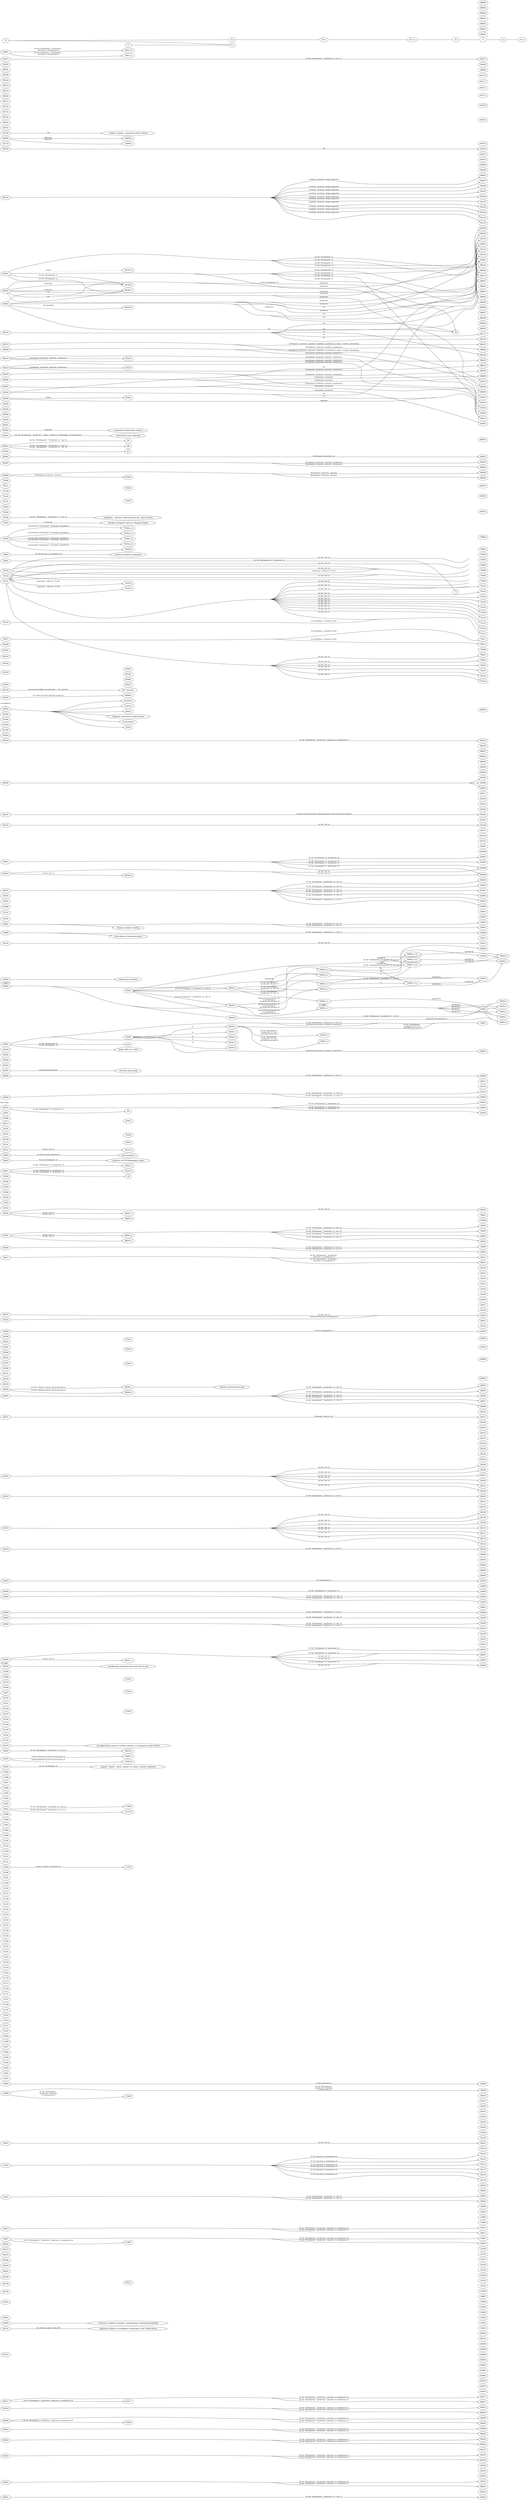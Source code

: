 digraph software {
    rankdir = LR;
    #compound = true;
    concentrate = true; //将具有公共端点的多个边缘合并为单个边缘，并使部分平行的边缘共享其路径的一部分。
    nodesep=0.1;
    ranksep=1;
    edge [arrowsize=.5, fontsize=12, labeldistance = 0, overlap = false; splines = true]


    //节点列表

    "0A002"
"0A018"
"0A501"
"0A502"
"0A503"
"0A504"
"0A505"
"0A521"
"0A602"
"0A604"
"0A606"
"0A614"
"0A617"
"0A919"
"0A978"
"0A979"
"0A980"
"0A981"
"0A982"
"0A983"
"0A988"
"0A998"
"0A999"
"0B501"
"0B505"
"0B521"
"0B602"
"0B604"
"0B606"
"0B614"
"0B617"
"0B999"
"0C521"
"0C606"
"0C617"
"0D001"
"0D501"
"0D505"
"0D521"
"0D602"
"0D604"
"0D606"
"0D614"
"0D617"
"0D999"
"0E001"
"0E501"
"0E502"
"0E504"
"0E505"
"0E521"
"0E602"
"0E604"
"0E606"
"0E614"
"0E617"
"0E982"
"1A001"
"1A002"
"1A003"
"1A004"
"1A005"
"1A006"
"1A007"
"1A008"
"1A101"
"1A102"
"1A202"
"1A225"
"1A226"
"1A227"
"1A231"
"1A290"
"1A607"
"1A613"
"1A984"
"1A985"
"1A995"
"1A999"
"1B001"
"1B002"
"1B003"
"1B018"
"1B101"
"1B102"
"1B115"
"1B116"
"1B117"
"1B118"
"1B119"
"1B201"
"1B225"
"1B226"
"1B228"
"1B229"
"1B230"
"1B231"
"1B232"
"1B233"
"1B234"
"1B607"
"1B608"
"1B613"
"1B999"
"1C001"
"1C002"
"1C003"
"1C004"
"1C005"
"1C006"
"1C007"
"1C008"
"1C009"
"1C010"
"1C011"
"1C012"
"1C018"
"1C101"
"1C102"
"1C107"
"1C111"
"1C116"
"1C117"
"1C118"
"1C202"
"1C210"
"1C216"
"1C225"
"1C226"
"1C227"
"1C228"
"1C229"
"1C230"
"1C231"
"1C232"
"1C233"
"1C234"
"1C235"
"1C236"
"1C237"
"1C239"
"1C240"
"1C241"
"1C298"
"1C350"
"1C351"
"1C353"
"1C354"
"1C355"
"1C395"
"1C607"
"1C608"
"1C980"
"1C982"
"1C983"
"1C984"
"1C988"
"1C990"
"1C991"
"1C992"
"1C995"
"1C996"
"1C997"
"1C998"
"1C999"
"1D001"
"1D002"
"1D003"
"1D018"
"1D101"
"1D103"
"1D201"
"1D390"
"1D607"
"1D608"
"1D613"
"1D993"
"1D999"
"1E001"
"1E002"
"1E101"
"1E102"
"1E103"
"1E104"
"1E201"
"1E202"
"1E203"
"1E350"
"1E351"
"1E355"
"1E607"
"1E608"
"1E613"
"1E994"
"1E998"
"2A001"
"2A101"
"2A225"
"2A226"
"2A290"
"2A291"
"2A983"
"2A984"
"2A991"
"2A992"
"2A993"
"2A994"
"2A999"
"2B001"
"2B002"
"2B003"
"2B004"
"2B005"
"2B006"
"2B007"
"2B008"
"2B009"
"2B018"
"2B104"
"2B105"
"2B109"
"2B116"
"2B117"
"2B119"
"2B120"
"2B121"
"2B122"
"2B201"
"2B204"
"2B206"
"2B207"
"2B209"
"2B225"
"2B226"
"2B227"
"2B228"
"2B229"
"2B230"
"2B231"
"2B232"
"2B233"
"2B350"
"2B351"
"2B352"
"2B991"
"2B992"
"2B993"
"2B996"
"2B997"
"2B998"
"2B999"
"2D001"
"2D002"
"2D003"
"2D018"
"2D101"
"2D201"
"2D202"
"2D290"
"2D351"
"2D983"
"2D984"
"2D991"
"2D992"
"2D993"
"2D994"
"2E001"
"2E002"
"2E003"
"2E018"
"2E101"
"2E201"
"2E290"
"2E301"
"2E983"
"2E984"
"2E991"
"2E993"
"2E994"
"3A001"
"3A002"
"3A003"
"3A101"
"3A201"
"3A225"
"3A226"
"3A227"
"3A228"
"3A229"
"3A230"
"3A231"
"3A232"
"3A233"
"3A234"
"3A611"
"3A980"
"3A981"
"3A991"
"3A992"
"3A999"
"3B001"
"3B002"
"3B611"
"3B991"
"3B992"
"3C001"
"3C002"
"3C003"
"3C004"
"3C005"
"3C006"
"3C992"
"3D001"
"3D002"
"3D003"
"3D004"
"3D005"
"3D101"
"3D201"
"3D202"
"3D611"
"3D980"
"3D991"
"3E001"
"3E002"
"3E003"
"3E101"
"3E102"
"3E201"
"3E202"
"3E611"
"3E980"
"3E991"
"4A001"
"4A003"
"4A004"
"4A101"
"4A102"
"4A611"
"4A980"
"4A994"
"4D001"
"4D980"
"4D993"
"4D994"
"4E001"
"4E980"
"4E992"
"4E993"
"5A001"
"5A002"; "5A002" -> {"5A002.a" "5A002.b" "5A002.c" "5A002.d" "5A002.e"} [arrowhead=none];
"5A003"
"5A004"; "5A004" -> { "5A004.a" "5A004.b" } [arrowhead=none];
"5A101"
"5A611"
"5A980"
"5A991"
"5A992"
"5B001"
"5B002"
"5B991"
"5C991"
"5D001"
"5D002"; "5D002" -> { "5D002.a" "5D002.b" "5D002.c" } [arrowhead=none];
"5D101"
"5D980"
"5D991"
"5D992"
"5E001"; "5E001" -> { "5E001.a" "5E001.b" "5E001.c" "5E001.d" "5E001.e" }[ label = "as" ]; "5E001.a" -> { "5A001" "5D001.a" "5D001.e" } [label = "for the “development”, \n “production” or “use” \n (excluding operation) of"]
"5E002"; "5E002" -> { "5A002" "5A003" "5A004" "5B002" "5D002.a" "5D002.c" } [ label = "for the “development,” “production” or “use” of" ];
"5E101"
"5E980"
"5E991"
"5E992"
"6A001"
"6A002"
"6A003"
"6A004"
"6A005"
"6A006"
"6A007"
"6A008"
"6A102"
"6A103"
"6A107"
"6A108"
"6A202"
"6A203"
"6A205"
"6A225"
"6A226"
"6A611"
"6A991"
"6A992"
"6A993"
"6A994"
"6A995"
"6A996"
"6A997"
"6A998"
"6A999"
"6B002"
"6B004"
"6B007"
"6B008"
"6B108"
"6B619"
"6B995"
"6C002"
"6C004"
"6C005"
"6C992"
"6C994"
"6D001"
"6D002"
"6D003"
"6D102"
"6D103"
"6D201"
"6D619"
"6D991"
"6D992"
"6D993"
"6E001"
"6E002"
"6E003"
"6E101"
"6E201"
"6E202"
"6E619"
"6E991"
"6E992"
"6E993"
"7A001"
"7A002"
"7A003"
"7A004"
"7A005"
"7A006"
"7A008"
"7A101"
"7A102"
"7A103"
"7A104"
"7A105"
"7A106"
"7A107"
"7A115"
"7A116"
"7A117"
"7A611"
"7A994"
"7B001"
"7B002"
"7B003"
"7B101"
"7B102"
"7B103"
"7B611"
"7B994"
"7D001"
"7D002"
"7D003"
"7D004"
"7D005"
"7D101"
"7D102"
"7D103"
"7D611"
"7D994"
"7E001"
"7E002"
"7E003"
"7E004"
"7E101"
"7E102"
"7E104"
"7E611"
"7E994"
"8A001"
"8A002"
"8A018"
"8A609"
"8A620"
"8A992"
"8B001"
"8B609"
"8B620"
"8C001"
"8C609"
"8D001"
"8D002"
"8D609"
"8D620"
"8D992"
"8D999"
"8E001"
"8E002"
"8E609"
"8E620"
"8E992"
"9A001"
"9A002"
"9A003"
"9A004"
"9A005"
"9A006"
"9A007"
"9A008"
"9A009"
"9A010"
"9A011"
"9A012"
"9A018"
"9A101"
"9A102"
"9A103"
"9A104"
"9A105"
"9A106"
"9A107"
"9A108"
"9A109"
"9A110"
"9A111"
"9A115"
"9A116"
"9A117"
"9A118"
"9A119"
"9A120"
"9A515"
"9A604"
"9A610"
"9A619"
"9A620"
"9A980"
"9A990"
"9A991"
"9A992"
"9B001"
"9B002"
"9B003"
"9B004"
"9B005"
"9B006"
"9B007"
"9B008"
"9B009"
"9B010"
"9B104"
"9B105"
"9B106"
"9B115"
"9B116"
"9B117"
"9B515"
"9B604"
"9B610"
"9B619"
"9B620"
"9B990"
"9B991"
"9C110"
"9C610"
"9C619"
"9D001"
"9D002"
"9D003"
"9D004"
"9D005"
"9D018"
"9D101"
"9D103"
"9D104"
"9D105"
"9D515"
"9D604"
"9D610"
"9D619"
"9D620"
"9D990"
"9D991"
"9E001"
"9E002"
"9E003"
"9E018"
"9E101"
"9E102"
"9E515"
"9E604"
"9E610"
"9E619"
"9E620"
"9E990"
"9E991"
"9E993"


//软件关系

"0D001" -> { "0A002" } [label = "for the “development,” “production,” or “use” of"];
"0D501" -> { "0A501" "0B501"} [label = "for the “development,” “production,” operation, or maintenance of"];
"0D505" -> { "0A505" "0B505"} [label = "for the “development,” “production,” operation, or maintenance of "];
"0D521" -> { "significant military or intelligence advantage to the United States"} [label = "Any software subject to the EAR"];
"0D602" -> { "0A602" "0B602" } [label = "for the “development,” “production,” operation or maintenance of"];
"0D604" -> { "0A604" "0B604" } [label = "for the “development,” “production,” operation, or maintenance of"];
"0D606" -> { "0A606" "0B606" "0C606" } [ label = "for the “development,” “production,” operation, or maintenance of"];
"0D614" -> { "0A614" "0B614" } [ label = "for the “development,” “production,” operation, or maintenance of" ];
"0D617" -> { "0A617" "0B617" "0C617" } [ label = "for the “development,” “production,” operation, or maintenance of"];
"0D977" -> { "0A977" } [ label = "for the “development,” “production” or “use” of" ];
"0D999" -> { "neutronic, radiation transport, hydrodynamic calculations/modeling"};
"1D001" -> { "1B001" "1B003" } [ label = "for the “development”, “production” or “use” of"];
"1D002" -> { "organic “matrix”, metal “matrix” or carbon “matrix” laminates" } [label = "for the “development” of" ];
"1D003" -> { "1A004.c" "1A004.d" } [label = "enable equipment to perform the functions of"];
"1D018" -> { "1B018.b" } [ label = "for the “development,” “production,” or “use” of" ];
"1D101" -> { "1B101" "1B102" "1B115" "1B117" "1B118" "1B119" } [label = "for the operation or maintenance of"];
"1D103" -> { "for applications usable in rockets, missiles, or unmanned aerial vehicles" };
"1D201" -> { "1B201" } [ label = "for the “use” of"];
"1D390" -> { "1C350" } [ label = "control or initiate “production” of" ];
"1D607" -> { "1A607" "1B607" "1C607" } [label = "for the “development,” “production,” operation, or maintenance of"];
"1D608" -> { "1B608" "1C608" } [ label = "for the “development,” \n “production,” operation, \n or maintenance of"];
"1D613" -> { "1A613" "1B613"} [ label = "for the “development,” “production,” operation, or maintenance of" ];
"1D993" -> { "1C210.b" "1C990" } [ label = "for the “development,” “production” or “use” of" ];
"1D999" -> { "1B999" } [ label = "for the production of" ];
"2D001" -> { "2D002" } [style = dotted; label = "other than"]; "2D001" -> { "2A001" "2B001" "2B009"} [ label = "for the “development” or “production” of" ]; "2D001" -> { "2A001.c." "2B001" "2B003" "2B009" } [label = "for the “use” of"]
"2D002" -> "coordinating simultaneously more than 4 axes";
"2D003" -> { "2B002" } [ label = "for the operation of"];
"2D018" -> { "2B018" } [ label = "for the “development,” “production,” or “use” of" ];
"2D101" -> { "2B104" "2B105" "2B109" "2B116" "2B117" "2B119" "2B122" } [ label = "for the “use” of" ];
"2D201" -> { "2B204" "2B206" "2B207" "2B209" "2B227" "2B229" } [ label = "for the “use” of"];
"2D202" -> { "2B201" } [ label = "for the “development”, “production” or “use” of" ];
"2D290" -> { "2A290" "2A291"} [ label = "for the “development,” “production,” or “use” of"] ;
"2D351" -> { "2B351" } [ label = "Dedicated “software” for" ];
"2D983" -> { "2A983" } [ label = "for the “development”, “production” or “use” of" ];
"2D984" -> { "2A984" } [ label = "for the “development”, “production” or “use” of" ];
"2D991" -> { "2B991" "2B993" "2B996" "2B997"  "2B998" } [ label = "for the “development”, “production”, or “use” of" ];
"2D992" -> { "2D992.a" "2D992.b"} [ label = "provide “adaptive control” and having both of"]; "2D992.a" -> "flexible manufacturing units";
"2D993" -> { "2A992" "2A993" } [label = " for the “development,” “production,” or “use” of"];
"2D994" -> "2A994" [ label = "for the “development” or “production” of"];
"3D001" -> { "3A001.b" "3A002.h" "3B"} [ label = " for the “development” or “production” of" ];
"3D002" -> { "3B001.a" "3B001.f" "3B002" } [ label = "for the “use” of" ];
"3D003" -> "patterns on EUV-lithography masks" [ label = "for the “development” of"];
"3D004" -> "3A003" [ label = "for the “development” of" ];
"3D005" -> { "microcomputer" } [ label = "to restore normal operation of" ];
"3D101" -> { "3A101.b" } [ label = "for the “use” of" ];
"3D201" -> { "3A225" } [ label = "for the “use” of" ];
"3D202" -> { "3A225" } [ label = "enhance performance exceed level of"];
"3D611" -> { "3A611" "3B611" } [ label = " for the “development,” “production,” \n operation, or maintenance of" ] ; "3D661" -> { "3E611.b" } [label = "for the “development,” “production,” \n operation or maintenance of"]; "3D661" -> { " 3A611.y" } [ label = "for the “production,” “development,” \n operation or maintenance of"]
"3D980" -> { "3A980" "3A981" } [ label = "for the “development,” “production” or “use” of"];
"3D991" -> { "3A991" "3A992" "3B991" "3B992" } [ label = "for the “development,” “production” or “use” of;" ]; "3D991" -> { "3B001.g" "3B001.h"} [ label = " for the “use” of "]
"4D001" -> { "4A001" "4A003" "4A004" "4D" } [ label = "for the “development” or “production” of" ];
"4D980" -> { "4A980" } [ label = "for the “development,” “production” or “use” of "];
"4D993" -> { "real-time processing" } [ label = "automatic generation for" ];
"4D994" -> { "4D001" } [ label = "Other Than" ; style = dotted ]; "4D994" -> { "4A101" "4A994" } [ label = "for the “Development”, “Production”, or “Use” of" ]
"5D001" -> { "5A001"} [ label = "for the “development”, “production” or “use” of" ]; "5D001" -> { "5A001" "5B001" } [ label = "provide characteristics, functions or features of" ]; "5D001" -> { "laser" "Radio QAM over 1024" } [ label = "for the “development” of"];
"5D002.a"-> { "5D002.a.1" "5D002.a.2" "5D002.a.3" } [label = "for the “development,” \n “production” or “use” of"]; "5D002.a.1" -> {"5A002" "5D002.c.1"} [ label = "specified by"];  "5D002.a.2" -> {"5A003" "5D002.c.2"} [ label = "specified by" ]; "5D002.a.3" -> {"5D002.a.3.a" "5D002.a.3.b"}[ label = "as"];  "5D002.a.3.a":e -> { "5A004.a" "5D002.c.3.a":e } [ label = "specified by"]; "5D002.a.3.b":e -> { "5A004.b" "5D002.c.3.b":e } [label = "specified by"]; "5D002.b" -> "5A002.b" [label = "having the characteristics of"]; "5D002.c" -> { "5D002.c.1" "5D002.c.2" "5D002.c.3" } [ label = "having the characteristics of, \n or performing or \n simulating the functions of" ]; "5D002.c.1" -> { "5A002.a" "5A002.c" "5A002.d" "5A002.e" }[ label = "specified by" ]; "5D002.c.2" -> "5A003" [label = "specified by"];  "5D002.c.3" -> { "5D002.c.3.a" "5D002.c.3.b"}[ label = "as"]; "5D002.c.3.a" -> "5A004.a" [label = "specified by"]; "5D002.c.3.b" -> "5A004.b"  [label = "specified by"]; { rank = same; "D.a" "5D002.a" "5D002.b" "5D002.c" };
{ rank = same; "D.a.1" "5D002.a.1" "5D002.a.2" "5D002.a.3" "5D002.c.1" "5D002.c.2" "5D002.c.3"}
{ rank = same; "D.a.1.a" "5D002.a.3.a" "5D002.a.3.b" "5D002.c.3.a" "5D002.c.3.b"}
"5D101" -> { "5A101" } [ label = "for the “use” of" ] ;
"5D980" -> { "interception of communications"}; "5D980" -> "5A980" [ label = "for the “development”, “production”, or “use” of" ]
"5D991" -> { "5A991" "5B991"} [label = "for the “development,” “production” or “use” of" ] ; "5D991" -> "dynamic adaptive routing";
"5D992" -> "Information Security" ; "5D992" -> "5D002" [ label = "not controlled by"; style = dotted ];
"6D001" -> { "6A004" "6A005" "6A008" "6B008"} [label = "for the “development” or “production” of"];
"6D002" -> { "6A002.b" "6A008" "6B008" } [label = "for the “use” of"];
"6D003" -> { "Acoustics" "Cameras" "Optics" "Magnetic and Electric Field Sensors" "Gravimeters" "Radar"};
"6D102" -> { "6A108" } [ label = "for the “use” of"];
"6D103" -> { "for “missiles”" } [ label = "processes post-flight, recorded data, ...  for “missiles”" ];
"6D201" -> { "6A203" } [ label = "to meet or exceed the level of the performance characteristics described in" ];
"6D619" -> { "6B619" } [ label = "for the “development,” “production,” operation or maintenance of" ];
"6D991" -> { "6A002" "6A003" "6A991" "6A996" "6A997" "6A998" } [label = "for the “development”, “production”, or “use” of" ];
"6D992" -> { "6A992" "6A994" "6A995"} [ lable = "for the “development” or “production” of" ];
"6D993" -> { "6D003" } [ label = "not controlled by"; style=dotted]; "6D993" -> "6A999.c" [label = "for seismic intrusion detection systems in" ] ;
"7D001" -> { "7A" } [ label = "for the “development” or “production” of" ];
"7D002" -> { "inertial navigation equipment" } [label = " for the operation or maintenance of"];
"7D003" -> { "7A003" "7A004" "7A008" } ;
"7D004" -> { "7E004.a.2" "7E004.a.3" "7E004.a.5" "7E004.a.6" "7E004.b"} [label = "incorporating “development” “technology” specified by" ];
"7D005" -> { "Satellite Navigation System” Ranging Signals" } [label = "To Decrypt"];
"7D101" -> { "7A001" "7A002" "7A003" "7A004" "7A005" "7A006" "7A101" "7A102" "7A103" "7A104" "7A105" "7A106" "7A107" "7A115" "7A116" "7A117" "7B001" "7B002" "7B003" "7B101" "7B102" "7B103"} [label = "for the “use” of"];
"7D102" -> { "7A103.b" "7A003" "7A103.a"} [label = "Integration  “software”  for the"];
"7D103" -> { "7A117" } [label = "for modelling or  simulation of the"];
"7D611" -> { "7A611" "7B611" } [label = "for modelling or  simulation of the"];
"7D994" -> { "navigation,  airborne communication and  other avionics"} [label = "for the  “development”, “production”, or  “use” of"];
"8D001" -> { "8A" "8B" "8C" } [label = "for the  “Development,”  “Production” or  “use” of"];
"8D002" -> { "underwater noise reduction" } [label = "for the “development”, “production”,  repair,  overhaul or  refurbishing  (re-machining) of"];
"8D609" -> { "8A609" "8B609" "8C609"} [label = "development  production  operation" ];
"8D620" -> { "8A620" "8B620" } [label = "development  production  operation  maintenance" ];
"8D992" -> { "8A992" } [label = "development  production  use" ];
"8D999" -> { "unmanned submersible vehicles"} [label = "operation"];
"9D001" -> { "9A001" "9A002" "9A003" "9A004" "9A012" "9A101"} [ label = "for the “development” of" ]; "9D001" -> "9A101.b" [style = dotted; label = "except" ]; "9D001" -> { "9A106.d" "9A106.e" "9A110" "9A120" "9B" }[label= "for the “development” of"];
"9D002" -> { "9A001" "9A002" "9A003" "9A004" "9A012" "9A101" "9A106.d" "9A106.e" "9A110" "9A120" "9B"} [label= "production"];
"9D003" -> { "9E003.h"} [label = "Incorporating"]; "9D003" -> { "9A001" "9A002" "9A003" "9A106.d" "9A106.e" "9B"} [label = "use"];
"9D004" -> { "9E003" } [label = "testing"]; "9D004" -> { "9A012" } [label= "operation"];
"9D005" -> { "9A004.e" " 9A004.f"} [label = "Operation"];
"9D018" -> { "9A018"} [label = "use"];
"9D101" -> { "9B104" "9B105" "9B106" "9B116" "9B117"} [label = "use"];
"9D103" -> { "9A005" "9A007" "9A009" "9A105" "9A106" "9A107" "9A108" "9A109" "9A116" "9A119"} [label = "modelling  simulation  design integration"];
"9D104" -> { "9A001", "9A012", "9A101"} [label = "use"];
"9D105" -> { "subject to the ITAR" [label = "rockets, missiles,  unmanned aerial vehicles"]} [label = "use"];
"9D515" -> { "9A515" "9B515" } [label = "development  production  operation  installation  maintenance\ n repair  overhaul  refurbishing"];
"9D604" -> { "9A604" "9B604"} [label = "development  production  operation  maintenance"];
"9D610" -> { "9A610" "9B610" "9C610"} [label = "development  production  operation  maintenance"];
"9D619" -> { "9A619" "9B619" "9C619"} [label = "development  production  operation  maintenance"];
"9D620" -> { "9A620" "9B620" } [label = "development  production  operation  maintenance"];
"9D990" -> { "9A990" "9B990" } [label = "development  production"];
"9D991" -> { "9A991" "9B991" } [label = "development  production"];


//大类隐身
"7A" [style = plaintext]
"7A"-> { "7A001" "7A002" "7A003" "7A004" "7A005" "7A006" "7A008" "7A101" "7A102" "7A103" "7A104" "7A105" "7A106" "7A107" "7A115" "7A116" "7A117" "7A611" "7A994"} [arrowhead=none; style="invis"];
"9B" -> { "9B001" "9B002" "9B003" "9B004" "9B005" "9B006" "9B007" "9B008" "9B009" "9B010" "9B104" "9B105" "9B106" "9B115" "9B116" "9B117" "9B515" "9B604" "9B610" "9B619" "9B620" "9B990" "9B991"} [arrowhead=none; style="invis"];


{ rank = same; "D" "0D001" "0D501" "0D505" "0D521" "0D602" "0D604" "0D606" "0D614" "0D617" "0D977" "0D999" "1D001" "1D002" "1D003" "1D018" "1D101" "1D103" "1D201" "1D390" "1D607" "1D608" "1D613" "1D993" "1D999" "2D001" "2D002" "2D003" "2D018" "2D101" "2D201" "2D202" "2D290" "2D351" "2D983" "2D984" "2D991" "2D992" "2D993" "2D994" "3D001" "3D002" "3D003" "3D004" "3D005" "3D101" "3D201" "3D202" "3D611" "3D980" "3D991" "4D001" "4D980" "4D993" "4D994" "5D001" "5D002" "5D101" "5D980" "5D991" "5D992" "6D001" "6D002" "6D003" "6D102" "6D103" "6D201" "6D619" "6D991" "6D992" "6D993" "7D001" "7D002" "7D003" "7D004" "7D005" "7D101" "7D102" "7D103" "7D611" "7D994" "8D001" "8D002" "8D609" "8D620" "8D992" "8D999" "9D001" "9D002" "9D003" "9D004" "9D005" "9D018" "9D101" "9D103" "9D104" "9D105" "9D515" "9D604" "9D610" "9D619" "9D620" "9D990" "9D991"}

{rank = same; "A" "0A001" "0A002" "0A018" "0A505" "0A018" "0A501" "0A502" "0A501" "0A502" "0A504" "0A501" "0A502" "0A503" "0A982" "3A981" "0A504" "0A502" "0A504" "0A919" "0A504" "0A505" "0A018" "0A505" "0A501" "0A505" "1A984" "0A501" "0A505" "0A521" "0A602" "0A919" "0A606" "0A602" "0A606" "0A602" "0A604" "1A984" "1A007" "3A232" "0A919" "0A604" "1A007" "3A232" "1A984" "0A604" "0A606" "0A919" "0A606" "1A004" "0A614" "0A919" "0A614" "9A610" "3A611" "0A614" "0A617" "0A919" "8A620" "0A606" "9A610" "0A617" "0A919" "6A002" "6A003" "6A993" "6A003" "0A977" "0A978" "0A979" "0A980" "0A981" "0A982" "0A983" "3A981" "0A982" "0A983" "0A988" "1A613" "0A988" "0A998" "0A999" "0A501" "0A505" "0A602" "0A604" "9A604" "0A919" "0A604" "0A606" "0A919" "0A606" "0A919" "0A614" "0A617" "0A919" "0A617" "0A606" "0A919" "0A606" "0A919" "0A002" "0A501" "0A505" "0A602" "0A919" "0A602" "0A604" "0A919" "0A604" "0A606" "0A919" "0A606" "0A919" "0A614" "0A617" "0A919" "0A606" "0A977" "0A002" "0A501" "0A502" "0A504" "0A505" "0A602" "0A604" "0A606" "0A614" "0A617" "0A977" "0A982" "0A503" "0A982" "0A503" "1A001" "1A002" "1A202" "9A010" "9A110" "1A002" "1A003" "1A004" "1A995" "1A004" "1A005" "1A613" "0A979" "1A613" "1A005" "1A006" "1A007" "3A229" "0A604" "3A229" "3A232" "1A007" "1A008" "1A101" "1A102" "1A202" "1A002" "9A010" "9A110" "1A225" "1A226" "1A227" "1A231" "1A290" "1A607" "1A004" "1A995" "0A919" "1A607" "1A613" "0A919" "9A610" "1A613" "0A979" "1A613" "1A005" "1A613" "1A984" "1A985" "3A981" "1A995" "1A004" "1A995" "1A999" "1A002" "9A005" "9A009" "9A011" "9A101" "9A105" "9A109" "9A111" "9A116" "9A120" "9A110" "1A607" "0A919" "1A607" "0A919" "1A613" "0A919" "1A613" "1A003" "1A001" "1A008" "9A004" "9A104" "1A984" "0A919" "1A984" "1A006" "1A007" "1A008" "0A919" "1A002" "1A102" "1A004" "1A607" "0A919" "1A607" "0A919" "1A613" "0A919" "1A613" "1A002" "1A003" "1A004" "1A005" "1A006" "1A007" "1A008" "1A101" "1A231" "1A002" "1A003" "1A005" "1A006" "1A007" "1A004" "1A101" "1A002" "1A007" "1A231" "1A004" "1A002" "1A004" "1A102" "1A002" "1A004" "1A101" "1A102" "1A101" "1A102" "9A110" "1A002" "1A007" "1A202" "1A225" "1A227" "1A231" "1A202" "1A225" "1A227" "1A607" "1A613" "1A004" "1A008" "2A001" "2A991" "2A001" "2A101" "2A001" "2A225" "2A226" "2A992" "2A226" "2A290" "2A291" "2A290" "2A291" "2A290" "2A291" "1A999" "2A983" "1A004" "1A995" "2A983" "2A984" "2A991" "2A001" "2A992" "2A226" "2A993" "2A994" "2A999" "2A226" "0A501" "0A602" "2A226" "2A992" "2A993" "1A004" "1A995" "1A004" "1A995" "9A120" "2A992" "2A993" "2A001" "2A290" "2A291" "2A983" "2A984" "2A992" "2A993" "2A994" "2A983" "2A984" "2A991" "2A994" "2A001" "2A225" "2A226" "2A290" "2A291" "2A226" "2A983" "2A984" "2A991" "2A994" "2A001" "2A225" "2A226" "2A290" "2A291" "2A226" "2A225" "2A226" "2A290" "2A291" "2A983" "2A984" "2A992" "2A993" "2A994" "3A001" "3A002" "3A001" "3A201" "3A001" "3A101" "3A201" "3A611" "3A991" "9A515" "3A001" "3A002" "3A001" "3A002" "3A101" "3A002" "3A101" "3A992" "9A515" "3A002" "3A003" "3A101" "3A001" "3A002" "3A101" "3A201" "3A001" "3A201" "3A225" "3A226" "3A227" "3A226" "3A228" "3A991" "3A228" "3A229" "3A232" "1A007" "3A229" "3A232" "3A230" "3A002" "3A992" "3A999" "3A230" "3A231" "3A232" "0A604" "1A007" "3A233" "3A234" "3A611" "3A001" "3A611" "9A610" "0A606" "9A604" "9A515" "3A611" "3A980" "3A981" "0A982" "3A981" "3A991" "3A001" "3A991" "3A001" "3A992" "3A002" "3A999" "3A225" "3A233" "3A001" "3A999" "3A001" "3A611" "3A001" "3A991" "3A001" "3A992" "3A001" "3A991" "3A001" "3A991" "3A001" "3A002" "3A001" "3A002" "3A001" "3A002" "3A003" "3A101" "3A225" "3A611" "3A980" "3A981" "3A991" "3A992" "3A980" "3A981" "3A991" "3A992" "3A999" "3A001" "3A002" "3A003" "3A001" "3A101" "3A001" "3A201" "3A225" "3A234" "3A001" "3A002" "3A001" "3A003" "3A001" "3A101" "3A001" "3A201" "3A225" "3A234" "3A001" "3A201" "3A225" "3A234" "3A611" "3A980" "3A981" "3A991" "3A992" "4A001" "4A101" "4A001" "4A101" "4A994" "4A001" "4A003" "4A994" "4A003" "4A994" "4A980" "4A003" "3A002" "4A003" "4A004" "4A101" "4A001" "4A102" "4A611" "3A611" "4A980" "4A994" "4A001" "4A003" "4A994" "5A991" "4A994" "4A003" "4A001" "4A003" "4A004" "4A980" "4A101" "4A994" "4A001" "4A101" "4A003" "4A001" "4A980" "4A994" "4A980" "4A994" "4A003" "6A005" "5A001" "5A101" "5A980" "5A991" "5A001" "8A002" "5A001" "5A980" "5A001" "5A101" "5A611" "3A611" "5A980" "5A001" "5A980" "5A991" "5A001" "5A991" "5A001" "5A991" "5A001" "5A101" "5A001" "5A980" "5A991" "5A001" "3A001" "5A001" "5A101" "5A001" "5A980" "5A001" "5A991" "5A002" "7A005" "5A002" "5A992" "5A002" "5A003" "5A004" "5A002" "5A992" "5A002" "5A003" "5A004" "5A002" "5A003" "5A004" "5A002" "5A003" "5A004" "5A002" "5A004" "5A002" "5A003" "5A004" "5A002" "5A003" "5A004" "5A002" "5A004" "5A002" "5A004" "5A002" "5A003" "5A004" "5A002" "5A992" "6A001" "6A991" "6A001" "7A003" "6A001" "8A002" "6A002" "6A102" "6A202" "6A992" "0A919" "6A002" "0A919" "6A002" "6A003" "6A203" "0A919" "6A003" "0A919" "6A003" "6A004" "6A003" "6A002" "6A003" "6A002" "6A004" "6A994" "6A004" "6A005" "6A205" "6A005" "6A205" "6A995" "6A005" "6A004" "6A006" "6A996" "6A006" "6A007" "6A107" "6A997" "7A611" "6A007" "6A008" "6A108" "6A998" "6A008" "6A102" "6A002" "6A103" "6A107" "6A007" "7A611" "6A108" "6A008" "6A108" "6A202" "6A203" "6A003" "6A203" "6A205" "6A005" "6A995" "6A005" "6A205" "6A225" "6A226" "6A611" "3A611" "7A611" "6A991" "6A992" "6A002" "6A992" "6A993" "6A003" "6A203" "0A919" "6A993" "6A003" "6A993" "6A003" "0A919" "6A003" "6A994" "6A004" "6A994" "6A995" "6A996" "6A006" "6A996" "6A997" "6A998" "6A999" "6A203" "6A002" "6A994" "6A004" "6A005" "6A008" "6A004" "6A005" "6A008" "6A004" "6A008" "6A004" "6A008" "6A002" "6A008" "6A002" "6A008" "6A001" "6A002" "6A003" "6A006" "6A008" "6A108" "6A203" "6A003" "6A203" "6A003" "6A203" "6A002" "6A003" "6A991" "6A996" "6A997" "6A998" "6A002" "6A003" "6A998" "6A991" "6A002" "6A003" "6A992" "6A994" "6A995" "6A999" "6A991" "6A992" "6A994" "6A995" "6A996" "6A997" "6A998" "6A999" "6A001" "6A008" "6A002" "6A007" "6A008" "6A102" "6A107" "6A108" "6A003" "6A005" "6A202" "6A203" "6A205" "6A225" "6A226" "6A002" "6A003" "6A008" "6A002" "6A003" "6A002" "6A004" "6A008" "6A003" "6A008" "6A001" "6A004" "6A006" "6A008" "6A001" "6A991" "6A992" "6A994" "6A995" "6A996" "6A997" "6A998" "6A999" "6A001" "6A008" "6A002" "6A007" "6A008" "6A102" "6A107" "6A108" "6A003" "6A005" "6A202" "6A203" "6A205" "6A225" "6A226" "6A002" "6A003" "6A008" "6A002" "6A003" "6A002" "6A004" "6A008" "6A003" "6A001" "6A004" "6A006" "6A008" "6A001" "6A002" "6A003" "6A004" "6A006" "6A008" "6A002" "6A007" "6A008" "6A102" "6A107" "6A108" "6A008" "6A002" "6A007" "6A003" "6A005" "6A205" "6A202" "6A203" "6A205" "6A225" "6A226" "6A005" "6A991" "6A996" "6A997" "6A998" "6A999" "6A998" "6A999" "6A991" "6A992" "6A994" "6A995" "6A993" "7A001" "7A101" "7A611" "7A994" "7A001" "7A002" "7A102" "7A611" "7A994" "7A001" "7A002" "7A003" "7A103" "7A611" "7A994" "7A003" "7A001" "7A002" "7A003" "7A004" "7A104" "7A994" "7A004" "7A005" "7A105" "7A005" "7A105" "7A611" "7A994" "7A005" "7A006" "7A106" "7A994" "7A008" "6A001" "8A002" "7A101" "7A001" "7A611" "7A102" "7A002" "7A611" "7A994" "7A103" "7A003" "7A994" "7A103" "7A001" "7A002" "7A101" "7A102" "7A103" "7A001" "7A002" "7A103" "7A104" "7A004" "7A105" "7A005" "7A611" "7A994" "7A105" "7A106" "7A006" "7A107" "7A115" "7A116" "9A610" "7A116" "7A117" "7A611" "7A103" "7A611" "0A504" "2A984" "6A002" "6A003" "6A004" "6A005" "6A007" "6A008" "6A107" "7A001" "7A002" "7A003" "7A005" "7A101" "7A102" "7A103" "3A611" "0A919" "7A611" "6A007" "6A107" "7A001" "7A002" "7A003" "7A101" "7A102" "7A103" "7A611" "3A611" "7A994" "7A003" "7A103" "7A994" "7A005" "7A105" "7A994" "7A001" "7A004" "7A101" "7A104" "7A117" "7A611" "7A994" "7A001" "7A004" "7A006" "7A008" "9A991" "7A003" "7A005" "7A103" "7A105" "7A106" "7A115" "7A116" "7A117" "7A003" "7A004" "7A008" "7A003" "7A004" "7A008" "7A003" "7A008" "7A001" "7A006" "7A101" "7A107" "7A115" "7A116" "7A117" "7A003" "7A005" "7A103" "7A105" "7A106" "7A115" "7A116" "7A117" "7A003" "7A103" "7A003" "7A103" "7A117" "7A611" "7A994" "7A001" "7A004" "7A006" "7A008" "7A001" "7A002" "7A003" "7A101" "7A102" "7A103" "9A991" "7A003" "7A005" "7A103" "7A105" "7A106" "7A115" "7A116" "7A117" "7A005" "7A994" "7A001" "7A004" "7A006" "7A008" "7A001" "7A002" "7A003" "7A101" "7A102" "7A103" "9A991" "7A003" "7A005" "7A103" "7A105" "7A106" "7A115" "7A116" "7A117" "7A001" "7A004" "7A001" "7A006" "7A101" "7A107" "7A115" "7A117" "9A991" "7A003" "7A005" "7A103" "7A105" "7A106" "7A115" "7A116" "7A117" "7A611" "8A001" "8A002" "8A992" "8A002" "6A002" "6A003" "6A002" "6A003" "8A002" "0A919" "8A002" "8A001" "8A002" "8A620" "8A002" "8A018" "8A609" "8A018" "8A620" "8A018" "8A001" "8A002" "8A992" "8A018" "8A609" "0A919" "8A992" "9A619" "8A609" "3A611" "8A609" "8A620" "0A919" "8A001" "8A002" "8A992" "8A609" "8A620" "8A002" "8A620" "3A611" "8A620" "8A992" "8A001" "8A002" "9A619" "9A002" "9A619" "8A992" "8A609" "0A919" "8A609" "8A620" "0A919" "8A620" "8A002" "8A609" "0A919" "8A609" "8A992" "8A001" "8A002" "8A001" "8A002" "8A609" "0A919" "8A609" "8A620" "0A919" "8A620" "8A992" "8A001" "8A002" "8A001" "8A002" "8A001" "8A002" "8A609" "8A620" "8A992" "9A001" "9A101" "9A991" "9A001" "9A002" "9A003" "9A001" "9A004" "9A515" "9A104" "9A515" "3A001" "3A002" "5A001" "5A002" "6A002" "6A003" "6A004" "6A008" "9A010" "9A004" "7A004" "7A104" "9A515" "9A004" "9A005" "9A006" "9A007" "9A008" "9A009" "9A010" "9A604" "9A010" "9A515" "9A010" "9A005" "9A009" "9A010" "9A011" "9A012" "9A120" "9A610" "9A004" "9A515" "9A012" "9A018" "9A610" "9A018" "9A619" "9A018" "0A606" "9A018" "9A101" "9A001" "9A101" "9A102" "9A012" "9A001" "9A101" "9A102" "9A103" "9A104" "9A105" "9A106" "9A006" "9A106" "9A107" "9A007" "9A108" "9A008" "9A109" "9A009" "9A110" "9A012" "1A002" "9A111" "9A115" "9A610" "9A116" "9A117" "9A118" "9A011" "9A111" "9A119" "9A005" "9A007" "9A009" "9A105" "9A107" "9A109" "9A120" "9A012" "9A120" "9A515" "3A001" "3A002" "3A991" "3A992" "6A002" "6A004" "6A008" "6A998" "7A004" "7A104" "9A004" "9A610" "9A515" "9A004" "9A515" "9A004" "9A515" "9A004" "9A515" "9A004" "9A515" "3A001" "9A515" "9A004" "7A004" "7A104" "3A001" "3A002" "3A991" "3A992" "6A002" "6A004" "6A008" "6A998" "7A003" "3A001" "9A515" "9A604" "0A919" "9A604" "9A610" "9A991" "9A610" "0A919" "9A619" "9A610" "9A619" "3A611" "9A619" "9A610" "9A619" "9A991" "0A919" "9A619" "0A606" "8A609" "9A610" "9A619" "3A611" "9A610" "9A619" "3A611" "9A610" "9A619" "9A610" "9A620" "9A980" "3A980" "3A981" "9A990" "9A991" "9A001" "9A101" "9A991" "9A992" "9A001" "9A101" "9A005" "9A009" "9A011" "9A101" "9A105" "9A109" "9A111" "9A116" "9A119" "9A001" "9A101" "9A001" "9A101" "9A001" "9A101" "9A012" "9A101" "0A919" "9A012" "9A101" "0A919" "9A004" "9A515" "9A004" "9A515" "9A604" "9A012" "9A101" "0A919" "9A604" "9A610" "9A619" "9A620" "9A110" "9A610" "9A619" "0A919" "9A619" "9A001" "9A004" "9A012" "9A101" "9A106" "9A110" "9A120" "9A001" "9A004" "9A012" "9A005" "9A011" "9A101" "9A103" "9A105" "9A106" "9A107" "9A109" "9A110" "9A111" "9A119" "9A001" "9A004" "9A012" "9A101" "9A106" "9A110" "9A120" "9A001" "9A004" "9A012" "9A005" "9A011" "9A101" "9A103" "9A105" "9A106" "9A107" "9A109" "9A110" "9A111" "9A119" "9A001" "9A003" "9A101" "9A106" "9A001" "9A003" "9A101" "9A106" "9A004" "9A005" "9A011" "9A101" "9A103" "9A105" "9A106" "9A107" "9A109" "9A110" "9A111" "9A119" "9A012" "9A004" "9A018" "9A005" "9A007" "9A009" "9A105" "9A106" "9A107" "9A108" "9A109" "9A116" "9A119" "9A001" "9A012" "9A101" "9A106" "9A005" "9A011" "9A103" "9A105" "9A101" "9A106" "9A107" "9A109" "9A111" "9A115" "9A118" "9A012" "9A515" "9A604" "0A919" "9A604" "9A610" "9A619" "9A620" "9A990" "9A991" "9A515" "9A004" "9A515" "9A004" "9A001" "9A004" "9A012" "9A001" "9A004" "9A012" "9A005" "9A011" "9A001" "9A004" "9A005" "9A011" "9A018" "9A012" "9A101" "9A106" "9A110" "9A012" "9A101" "9A104" "9A105" "9A106" "9A107" "9A109" "9A110" "9A111" "9A115" "9A119" "9A004" "9A012" "9A101" "9A106" "9A110" "9A012" "9A004" "9A005" "9A011" "9A101" "9A104" "9A105" "9A106" "9A107" "9A109" "9A110" "9A111" "9A115" "9A119" "9A515" "9A604" "9A610" "9A619" "9A620" "9A990" "9A991" "4A003" "5A002" "9A515" "0A521" "1A002" "3A001" "3A002" "3A001" "3A002" "3A001" "3A002" "4A001" "5A001" "6A001" "6A002" "6A003" "6A002" "6A003" "6A002" "6A003" "6A004" "6A006" "6A008" "6A004" "6A008" "8A001" "8A002" "8A001" "8A002" "8A001" "8A002" "8A001" "8A002" "9A011" "1A002" "5A001" "6A001" "6A002" "8A001" "8A002" "8A001" "8A002" "8A001" "8A002" "9A011" "9A011"}

{rank = same; "A" "0B001" "0B002" "0B003" "0B004" "0B005" "0B006" "2B007" "0B501" "0B505" "0B521" "0B602" "0B604" "9B604" "0B606" "0B614" "0B617" "0B999" "0B501" "0B505" "0B602" "0B604" "0B606" "0B614" "0B617" "0B606" "0B501" "0B505" "0B602" "0B604" "0B606" "0B614" "0B617" "2B351" "2B352" "2B351" "2B352" "1B001" "1B101" "1B001" "1B101" "1B201" "1B001" "1B002" "1B003" "9B115" "1B003" "1B018" "1B608" "1B018" "1B101" "1B001" "1B101" "1B201" "1B101" "1B102" "1B002" "1B115" "1B002" "1B102" "1B115" "1B002" "1B102" "1B117" "1B118" "1B119" "1B115" "1B117" "1B118" "1B119" "1B115" "1B116" "1B117" "1B115" "1B118" "1B119" "1B117" "1B118" "1B115" "1B117" "1B119" "1B115" "1B117" "1B118" "1B201" "1B001" "1B101" "1B201" "1B225" "1B999" "1B226" "1B228" "1B229" "1B230" "1B231" "1B232" "1B233" "1B234" "1B608" "1B607" "2B350" "1B607" "1B608" "1B115" "1B608" "1B613" "1B999" "1B001" "1B101" "1B201" "1B225" "1B233" "1B231" "1B001" "1B003" "1B001" "1B018" "1B608" "1B018" "1B101" "1B102" "1B115" "1B117" "1B118" "1B119" "1B101" "1B201" "1B607" "1B608" "1B613" "1B999" "1B608" "1B613" "1B999" "1B001" "1B003" "1B018" "1B001" "1B101" "1B102" "1B115" "1B119" "1B001" "1B101" "1B201" "1B225" "1B226" "1B228" "1B234" "2B351" "1B608" "1B018" "1B233" "1B001" "1B101" "1B102" "1B115" "1B119" "1B001" "1B101" "1B102" "1B115" "1B119" "1B001" "1B101" "1B201" "1B225" "1B226" "1B228" "1B232" "1B233" "1B234" "1B607" "1B608" "1B613" "1B999" "2B350" "2B999" "2B350" "2B999" "2B350" "2B001" "2B009" "2B201" "2B991" "2B999" "2B001" "2B002" "2B201" "2B991" "2B001" "2B003" "2B001" "2B002" "2B001" "2B002" "2B003" "2B993" "2B004" "0B501" "0B602" "0B606" "1B003" "9B004" "9B009" "1B101" "2B104" "2B204" "2B117" "2B999" "2B005" "1B001" "1B101" "2B105" "2B999" "2B006" "2B206" "2B996" "2B006" "2B001" "2B007" "2B207" "2B007" "2B207" "2B225" "2B997" "2B007" "2B008" "2B998" "2B009" "2B109" "2B209" "2B109" "2B209" "2B009" "2B018" "0B606" "0B602" "0B501" "0B602" "2B104" "2B004" "2B204" "2B117" "2B105" "2B005" "2B117" "2B226" "2B227" "2B109" "2B009" "2B209" "2B009" "2B209" "2B009" "2B109" "2B116" "9B106" "9B990" "2B116" "2B117" "2B004" "2B005" "2B104" "2B105" "2B004" "2B005" "2B104" "2B105" "2B204" "2B119" "7B101" "2B119" "2B120" "2B121" "2B120" "2B008" "2B121" "7B101" "7B994" "2B120" "2B008" "2B121" "2B120" "2B121" "2B120" "2B008" "2B120" "7B101" "7B994" "2B121" "2B008" "2B122" "7B101" "2B201" "2B001" "2B991" "2B201" "2B204" "2B004" "2B104" "2B004" "2B104" "2B204" "2B206" "2B006" "2B996" "2B206" "2B207" "2B007" "2B225" "2B997" "2B207" "2B209" "2B009" "2B109" "2B009" "2B109" "2B209" "2B225" "2B007" "2B207" "2B226" "2B227" "2B226" "2B227" "2B226" "2B227" "2B228" "2B229" "2B230" "2B231" "2B233" "2B232" "2B233" "2B231" "2B350" "2B231" "2B999" "2B350" "2B351" "2B352" "2B991" "2B001" "2B201" "2B991" "2B992" "2B993" "2B003" "2B996" "2B006" "2B206" "2B997" "2B007" "2B207" "2B998" "2B991" "2B993" "2B996" "2B997" "2B991" "2B993" "2B996" "2B997" "2B998" "2B999" "1B233" "2B001" "2B004" "2B009" "2B104" "2B109" "2B204" "2B209" "2B228" "2B229" "2B231" "2B350" "2B999" "2B004" "2B009" "2B001" "2B004" "2B006" "2B007" "2B009" "2B001" "2B003" "2B001" "2B009" "2B001" "2B003" "2B009" "2B002" "2B018" "2B104" "2B105" "2B109" "2B116" "2B117" "2B119" "2B122" "2B104" "2B109" "2B116" "2B204" "2B206" "2B207" "2B209" "2B227" "2B229" "2B206" "2B201" "2B351" "2B991" "2B993" "2B996" "2B997" "2B998" "2B991" "2B993" "2B996" "2B997" "2B998" "2B999" "2B001" "2B009" "2B004" "2B009" "2B104" "2B105" "2B109" "2B116" "2B117" "2B119" "2B122" "2B001" "2B004" "2B006" "2B007" "2B009" "2B104" "2B109" "2B116" "2B201" "2B204" "2B206" "2B207" "2B209" "2B225" "2B233" "2B350" "2B352" "2B350" "2B001" "2B003" "2B006" "2B991" "2B993" "2B996" "2B997" "2B998" "2B999" "2B001" "2B009" "2B004" "2B009" "2B104" "2B105" "2B109" "2B116" "2B117" "2B119" "2B122" "2B001" "2B004" "2B006" "2B007" "2B009" "2B104" "2B109" "2B116" "2B201" "2B204" "2B206" "2B207" "2B209" "2B225" "2B233" "2B350" "2B352" "2B350" "2B001" "2B003" "2B018" "2B004" "2B009" "2B104" "2B105" "2B109" "2B116" "2B117" "2B119" "2B122" "2B004" "2B009" "2B104" "2B105" "2B109" "2B116" "2B117" "2B119" "2B122" "2B004" "2B009" "2B104" "2B109" "2B116" "2B009" "2B109" "2B001" "2B006" "2B007" "2B201" "2B204" "2B206" "2B207" "2B209" "2B225" "2B233" "2B350" "2B351" "2B352" "2B991" "2B993" "2B996" "2B997" "3B001" "3B991" "3B001" "3B002" "3B992" "3B611" "3B991" "3B001" "3B991" "3B992" "3B002" "3B992" "3B001" "3B991" "3B992" "3B001" "3B002" "3B611" "3B991" "3B992" "3B001" "3B991" "3B992" "3B001" "3B002" "3B001" "3B611" "3B991" "3B992" "5B001" "5B991" "5B001" "5B991" "5B001" "5B991" "5B002" "6B002" "3B001" "6B002" "6B004" "6B007" "6B008" "6B108" "6B008" "6B619" "6B995" "6B008" "6B619" "6B995" "6B002" "6B008" "6B108" "6B008" "6B995" "6B002" "6B008" "6B108" "6B008" "6B108" "6B619" "6B995" "7B001" "7B101" "7B102" "7B994" "7B002" "7B102" "7B994" "7B003" "7B103" "7B994" "7B101" "2B119" "2B122" "7B003" "7B102" "2B119" "2B122" "7B003" "7B102" "7B994" "7B102" "7B002" "7B103" "7B611" "7B994" "7B001" "7B002" "7B003" "7B103" "7B001" "7B002" "7B003" "7B101" "7B102" "7B103" "7B611" "7B994" "7B001" "7B003" "7B103" "7B994" "7B001" "7B003" "7B103" "7B001" "7B002" "7B003" "7B101" "7B102" "7B103" "7B611" "8B001" "8B609" "8B620" "8B609" "8B620" "8B609" "8B620" "9B515" "2B352" "9B001" "9B115" "9B991" "9B002" "9B003" "9B115" "9B004" "9B005" "9B105" "9B005" "9B006" "9B106" "9B006" "9B106" "9B007" "9B008" "9B009" "9B002" "9B009" "9B010" "9B104" "9B105" "9B005" "9B105" "9B106" "9B115" "9B604" "9B116" "9B604" "9B117" "9B990" "9B515" "9B604" "9B116" "9B115" "0B604" "9B604" "9B610" "9B619" "9B620" "9B990" "9B991" "9B001" "9B604" "9B610" "9B619" "9B990" "9B991" "9B001" "9B010" "9B116" "9B001" "9B604" "9B610" "9B619" "9B990" "9B991" "9B001" "9B010" "9B116" "9B001" "9B604" "9B610" "9B619" "9B990" "9B991" "9B001" "9B104" "9B105" "9B106" "9B116" "9B117" "9B515" "9B604" "9B610" "9B619" "9B620" "9B990" "9B991" "9B604" "9B610" "9B619" "9B990" "9B991" "9B001" "9B010" "9B001" "9B002" "9B003" "9B004" "9B005" "9B007" "9B104" "9B105" "9B106" "9B115" "9B116" "9B117" "9B604" "9B610" "9B619" "9B990" "9B991" "9B001" "9B002" "9B003" "9B004" "9B005" "9B007" "9B104" "9B105" "9B106" "9B115" "9B116" "9B105" "9B106" "9B115" "9B116" "9B515" "9B604" "9B610" "9B619" "9B620" "9B990" "9B991" "0B521" "2B001" "2B003" "2B001" "2B003" "2B001" "2B003" "5B001" "6B008" "9B001" "6B008"}

{rank = same; "E" "0E521" "1E001" "1E201" "1E002" "1E001" "1E201" "1E001" "1E201" "1E002" "2E001" "2E002" "2E201" "2E001" "2E002" "2E201" "2E001" "3E001" "3E002" "3E003" "5E001" "5E002" "6E001" "6E002" "6E201" "6E993" "7E001" "7E004" "9E003" "0E521"}

{ rank = same; "9B" B }

"E"-> "E.a" -> "D" -> "D.a" -> "D.a.1" -> "D.a.1.a" -> "B"  -> "A" -> "A.a" -> "A.a.1"  [arrowhead=none]

}
